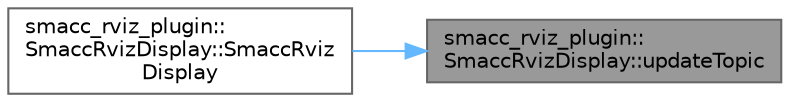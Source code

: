 digraph "smacc_rviz_plugin::SmaccRvizDisplay::updateTopic"
{
 // LATEX_PDF_SIZE
  bgcolor="transparent";
  edge [fontname=Helvetica,fontsize=10,labelfontname=Helvetica,labelfontsize=10];
  node [fontname=Helvetica,fontsize=10,shape=box,height=0.2,width=0.4];
  rankdir="RL";
  Node1 [label="smacc_rviz_plugin::\lSmaccRvizDisplay::updateTopic",height=0.2,width=0.4,color="gray40", fillcolor="grey60", style="filled", fontcolor="black",tooltip=" "];
  Node1 -> Node2 [dir="back",color="steelblue1",style="solid"];
  Node2 [label="smacc_rviz_plugin::\lSmaccRvizDisplay::SmaccRviz\lDisplay",height=0.2,width=0.4,color="grey40", fillcolor="white", style="filled",URL="$classsmacc__rviz__plugin_1_1SmaccRvizDisplay.html#a57d912b6eeec19a0654546bb011fb593",tooltip=" "];
}

